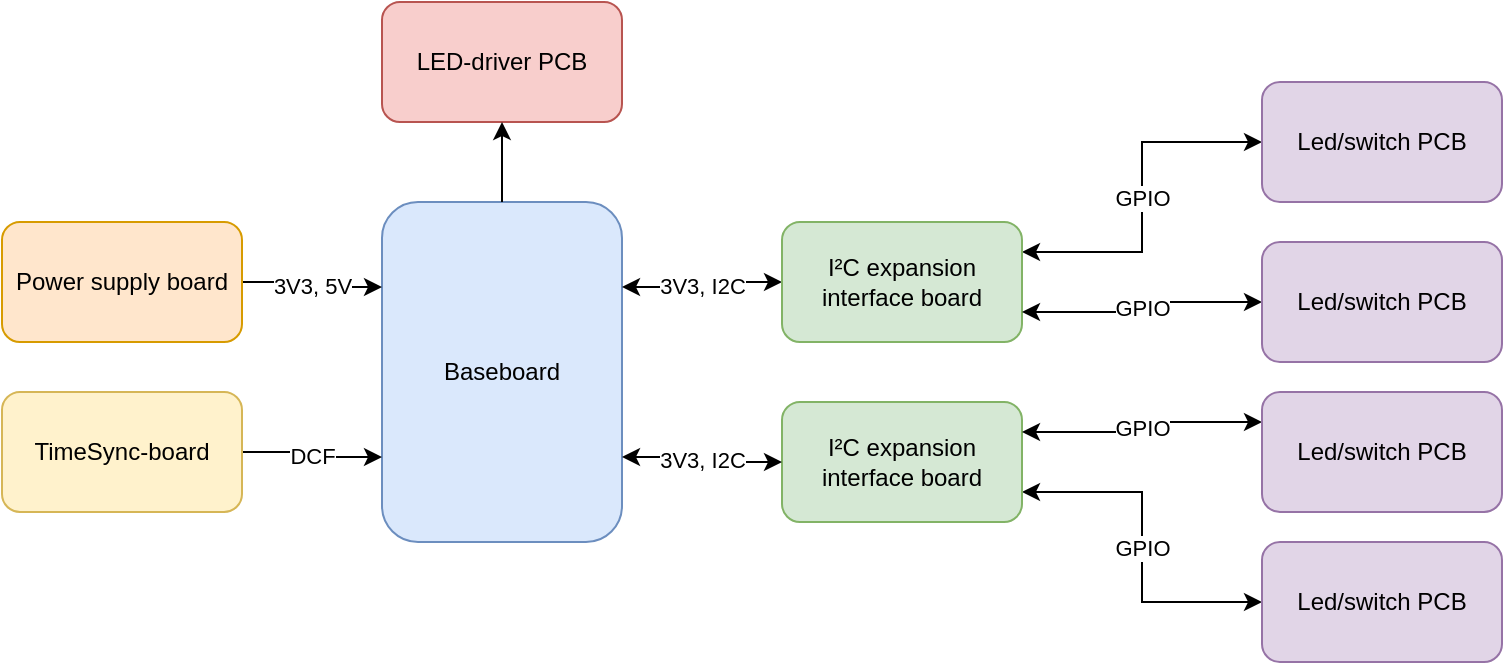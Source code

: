 <mxfile version="13.1.3" type="device"><diagram id="2jp6ZlVIbgde6hURHBTA" name="Page-1"><mxGraphModel dx="1355" dy="747" grid="1" gridSize="10" guides="1" tooltips="1" connect="1" arrows="1" fold="1" page="1" pageScale="1" pageWidth="850" pageHeight="1100" math="0" shadow="0"><root><mxCell id="0"/><mxCell id="1" parent="0"/><mxCell id="EVuGzWo7yyLuJLDkHX_U-1" value="Baseboard" style="rounded=1;whiteSpace=wrap;html=1;fillColor=#dae8fc;strokeColor=#6c8ebf;" vertex="1" parent="1"><mxGeometry x="200" y="200" width="120" height="170" as="geometry"/></mxCell><mxCell id="EVuGzWo7yyLuJLDkHX_U-23" value="3V3, 5V" style="edgeStyle=orthogonalEdgeStyle;rounded=0;orthogonalLoop=1;jettySize=auto;html=1;exitX=1;exitY=0.5;exitDx=0;exitDy=0;entryX=0;entryY=0.25;entryDx=0;entryDy=0;startArrow=none;startFill=0;" edge="1" parent="1" source="EVuGzWo7yyLuJLDkHX_U-2" target="EVuGzWo7yyLuJLDkHX_U-1"><mxGeometry relative="1" as="geometry"/></mxCell><mxCell id="EVuGzWo7yyLuJLDkHX_U-2" value="Power supply board" style="rounded=1;whiteSpace=wrap;html=1;fillColor=#ffe6cc;strokeColor=#d79b00;" vertex="1" parent="1"><mxGeometry x="10" y="210" width="120" height="60" as="geometry"/></mxCell><mxCell id="EVuGzWo7yyLuJLDkHX_U-12" value="GPIO" style="edgeStyle=orthogonalEdgeStyle;rounded=0;orthogonalLoop=1;jettySize=auto;html=1;exitX=1;exitY=0.25;exitDx=0;exitDy=0;entryX=0;entryY=0.5;entryDx=0;entryDy=0;startArrow=classic;startFill=1;" edge="1" parent="1" source="EVuGzWo7yyLuJLDkHX_U-3" target="EVuGzWo7yyLuJLDkHX_U-6"><mxGeometry relative="1" as="geometry"/></mxCell><mxCell id="EVuGzWo7yyLuJLDkHX_U-17" value="&lt;div&gt;3V3, I2C&lt;/div&gt;" style="edgeStyle=orthogonalEdgeStyle;rounded=0;orthogonalLoop=1;jettySize=auto;html=1;exitX=0;exitY=0.5;exitDx=0;exitDy=0;entryX=1;entryY=0.25;entryDx=0;entryDy=0;startArrow=classic;startFill=1;" edge="1" parent="1" source="EVuGzWo7yyLuJLDkHX_U-3" target="EVuGzWo7yyLuJLDkHX_U-1"><mxGeometry relative="1" as="geometry"/></mxCell><mxCell id="EVuGzWo7yyLuJLDkHX_U-3" value="I²C expansion interface board" style="rounded=1;whiteSpace=wrap;html=1;fillColor=#d5e8d4;strokeColor=#82b366;" vertex="1" parent="1"><mxGeometry x="400" y="210" width="120" height="60" as="geometry"/></mxCell><mxCell id="EVuGzWo7yyLuJLDkHX_U-15" value="GPIO" style="edgeStyle=orthogonalEdgeStyle;rounded=0;orthogonalLoop=1;jettySize=auto;html=1;exitX=1;exitY=0.75;exitDx=0;exitDy=0;entryX=0;entryY=0.5;entryDx=0;entryDy=0;startArrow=classic;startFill=1;" edge="1" parent="1" source="EVuGzWo7yyLuJLDkHX_U-4" target="EVuGzWo7yyLuJLDkHX_U-9"><mxGeometry relative="1" as="geometry"/></mxCell><mxCell id="EVuGzWo7yyLuJLDkHX_U-4" value="I²C expansion interface board" style="rounded=1;whiteSpace=wrap;html=1;fillColor=#d5e8d4;strokeColor=#82b366;" vertex="1" parent="1"><mxGeometry x="400" y="300" width="120" height="60" as="geometry"/></mxCell><mxCell id="EVuGzWo7yyLuJLDkHX_U-6" value="Led/switch PCB" style="rounded=1;whiteSpace=wrap;html=1;fillColor=#e1d5e7;strokeColor=#9673a6;" vertex="1" parent="1"><mxGeometry x="640" y="140" width="120" height="60" as="geometry"/></mxCell><mxCell id="EVuGzWo7yyLuJLDkHX_U-13" value="GPIO" style="edgeStyle=orthogonalEdgeStyle;rounded=0;orthogonalLoop=1;jettySize=auto;html=1;exitX=0;exitY=0.5;exitDx=0;exitDy=0;entryX=1;entryY=0.75;entryDx=0;entryDy=0;startArrow=classic;startFill=1;" edge="1" parent="1" source="EVuGzWo7yyLuJLDkHX_U-7" target="EVuGzWo7yyLuJLDkHX_U-3"><mxGeometry relative="1" as="geometry"/></mxCell><mxCell id="EVuGzWo7yyLuJLDkHX_U-7" value="Led/switch PCB" style="rounded=1;whiteSpace=wrap;html=1;fillColor=#e1d5e7;strokeColor=#9673a6;" vertex="1" parent="1"><mxGeometry x="640" y="220" width="120" height="60" as="geometry"/></mxCell><mxCell id="EVuGzWo7yyLuJLDkHX_U-14" value="GPIO" style="edgeStyle=orthogonalEdgeStyle;rounded=0;orthogonalLoop=1;jettySize=auto;html=1;exitX=0;exitY=0.25;exitDx=0;exitDy=0;entryX=1;entryY=0.25;entryDx=0;entryDy=0;startArrow=classic;startFill=1;" edge="1" parent="1" source="EVuGzWo7yyLuJLDkHX_U-8" target="EVuGzWo7yyLuJLDkHX_U-4"><mxGeometry relative="1" as="geometry"/></mxCell><mxCell id="EVuGzWo7yyLuJLDkHX_U-8" value="Led/switch PCB" style="rounded=1;whiteSpace=wrap;html=1;fillColor=#e1d5e7;strokeColor=#9673a6;" vertex="1" parent="1"><mxGeometry x="640" y="295" width="120" height="60" as="geometry"/></mxCell><mxCell id="EVuGzWo7yyLuJLDkHX_U-9" value="Led/switch PCB" style="rounded=1;whiteSpace=wrap;html=1;fillColor=#e1d5e7;strokeColor=#9673a6;" vertex="1" parent="1"><mxGeometry x="640" y="370" width="120" height="60" as="geometry"/></mxCell><mxCell id="EVuGzWo7yyLuJLDkHX_U-16" value="3V3, I2C" style="endArrow=classic;startArrow=classic;html=1;entryX=0;entryY=0.5;entryDx=0;entryDy=0;edgeStyle=orthogonalEdgeStyle;elbow=vertical;exitX=1;exitY=0.75;exitDx=0;exitDy=0;" edge="1" parent="1" source="EVuGzWo7yyLuJLDkHX_U-1" target="EVuGzWo7yyLuJLDkHX_U-4"><mxGeometry width="50" height="50" relative="1" as="geometry"><mxPoint x="400" y="410" as="sourcePoint"/><mxPoint x="450" y="360" as="targetPoint"/></mxGeometry></mxCell><mxCell id="EVuGzWo7yyLuJLDkHX_U-22" value="DCF" style="edgeStyle=orthogonalEdgeStyle;rounded=0;orthogonalLoop=1;jettySize=auto;html=1;exitX=1;exitY=0.5;exitDx=0;exitDy=0;entryX=0;entryY=0.75;entryDx=0;entryDy=0;startArrow=none;startFill=0;" edge="1" parent="1" source="EVuGzWo7yyLuJLDkHX_U-18" target="EVuGzWo7yyLuJLDkHX_U-1"><mxGeometry relative="1" as="geometry"/></mxCell><mxCell id="EVuGzWo7yyLuJLDkHX_U-18" value="TimeSync-board" style="rounded=1;whiteSpace=wrap;html=1;fillColor=#fff2cc;strokeColor=#d6b656;" vertex="1" parent="1"><mxGeometry x="10" y="295" width="120" height="60" as="geometry"/></mxCell><mxCell id="EVuGzWo7yyLuJLDkHX_U-25" value="LED-driver PCB" style="rounded=1;whiteSpace=wrap;html=1;fillColor=#f8cecc;strokeColor=#b85450;" vertex="1" parent="1"><mxGeometry x="200" y="100" width="120" height="60" as="geometry"/></mxCell><mxCell id="EVuGzWo7yyLuJLDkHX_U-26" value="" style="endArrow=classic;html=1;exitX=0.5;exitY=0;exitDx=0;exitDy=0;entryX=0.5;entryY=1;entryDx=0;entryDy=0;" edge="1" parent="1" source="EVuGzWo7yyLuJLDkHX_U-1" target="EVuGzWo7yyLuJLDkHX_U-25"><mxGeometry width="50" height="50" relative="1" as="geometry"><mxPoint x="400" y="390" as="sourcePoint"/><mxPoint x="450" y="340" as="targetPoint"/></mxGeometry></mxCell></root></mxGraphModel></diagram></mxfile>